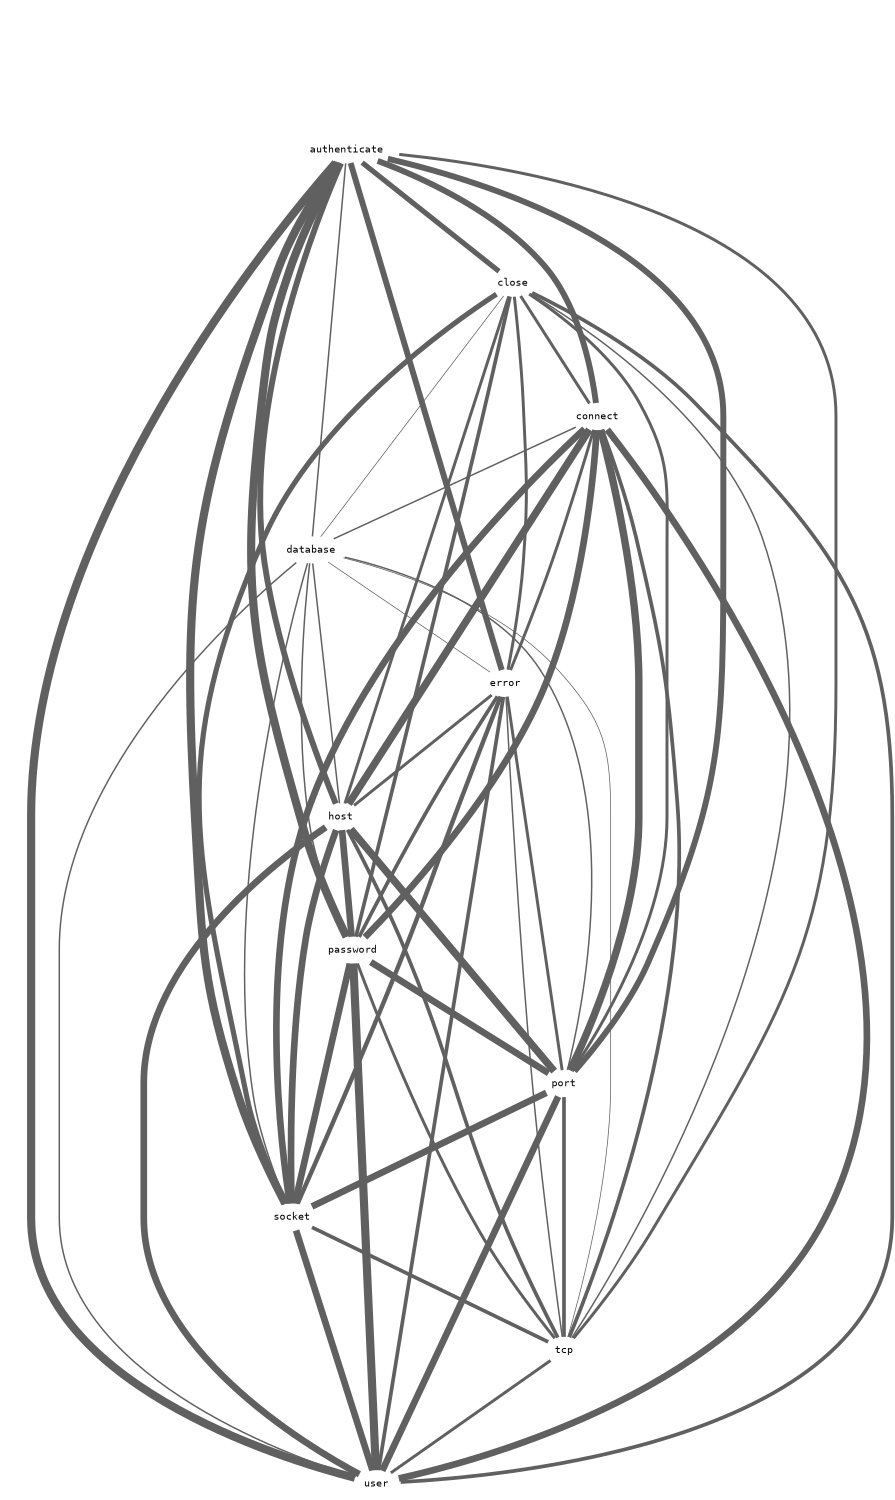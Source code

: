 graph Context {
  graph [ranksep=2.0, root="root", overlap=false, splines=true, size="10,10!"];
  node [fontname="monospace", color=white];
  edge [color="#606060"];
  root [style=invis];
  root -- connect [style=invis];
  root -- host [style=invis];
  root -- port [style=invis];
  root -- tcp [style=invis];
  root -- error [style=invis];
  root -- database [style=invis];
  root -- close [style=invis];
  root -- password [style=invis];
  root -- user [style=invis];
  root -- socket [style=invis];
  root -- authenticate [style=invis];
  authenticate -- close [penwidth=7];
  authenticate -- connect [penwidth=8];
  authenticate -- database [penwidth=2];
  authenticate -- error [penwidth=8];
  authenticate -- host [penwidth=8];
  authenticate -- password [penwidth=11];
  authenticate -- port [penwidth=8];
  authenticate -- socket [penwidth=11];
  authenticate -- tcp [penwidth=4];
  authenticate -- user [penwidth=11];
  close -- connect [penwidth=4];
  close -- database [penwidth=1];
  close -- error [penwidth=4];
  close -- host [penwidth=4];
  close -- password [penwidth=5];
  close -- port [penwidth=4];
  close -- socket [penwidth=7];
  close -- tcp [penwidth=2];
  close -- user [penwidth=5];
  connect -- database [penwidth=2];
  connect -- error [penwidth=4];
  connect -- host [penwidth=10];
  connect -- password [penwidth=9];
  connect -- port [penwidth=10];
  connect -- socket [penwidth=9];
  connect -- tcp [penwidth=5];
  connect -- user [penwidth=9];
  database -- error [penwidth=1];
  database -- host [penwidth=2];
  database -- password [penwidth=2];
  database -- port [penwidth=2];
  database -- socket [penwidth=2];
  database -- tcp [penwidth=1];
  database -- user [penwidth=2];
  error -- host [penwidth=4];
  error -- password [penwidth=5];
  error -- port [penwidth=4];
  error -- socket [penwidth=6];
  error -- tcp [penwidth=2];
  error -- user [penwidth=5];
  host -- password [penwidth=9];
  host -- port [penwidth=10];
  host -- socket [penwidth=9];
  host -- tcp [penwidth=5];
  host -- user [penwidth=9];
  password -- port [penwidth=9];
  password -- socket [penwidth=9];
  password -- tcp [penwidth=4];
  password -- user [penwidth=11];
  port -- socket [penwidth=9];
  port -- tcp [penwidth=5];
  port -- user [penwidth=9];
  socket -- tcp [penwidth=5];
  socket -- user [penwidth=9];
  tcp -- user [penwidth=4];
}
